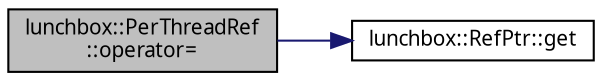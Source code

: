 digraph "lunchbox::PerThreadRef::operator="
{
  edge [fontname="Sans",fontsize="10",labelfontname="Sans",labelfontsize="10"];
  node [fontname="Sans",fontsize="10",shape=record];
  rankdir="LR";
  Node1 [label="lunchbox::PerThreadRef\l::operator=",height=0.2,width=0.4,color="black", fillcolor="grey75", style="filled" fontcolor="black"];
  Node1 -> Node2 [color="midnightblue",fontsize="10",style="solid",fontname="Sans"];
  Node2 [label="lunchbox::RefPtr::get",height=0.2,width=0.4,color="black", fillcolor="white", style="filled",URL="$classlunchbox_1_1_ref_ptr.html#a86e4121d34aea87e87980acb05c7f432"];
}
